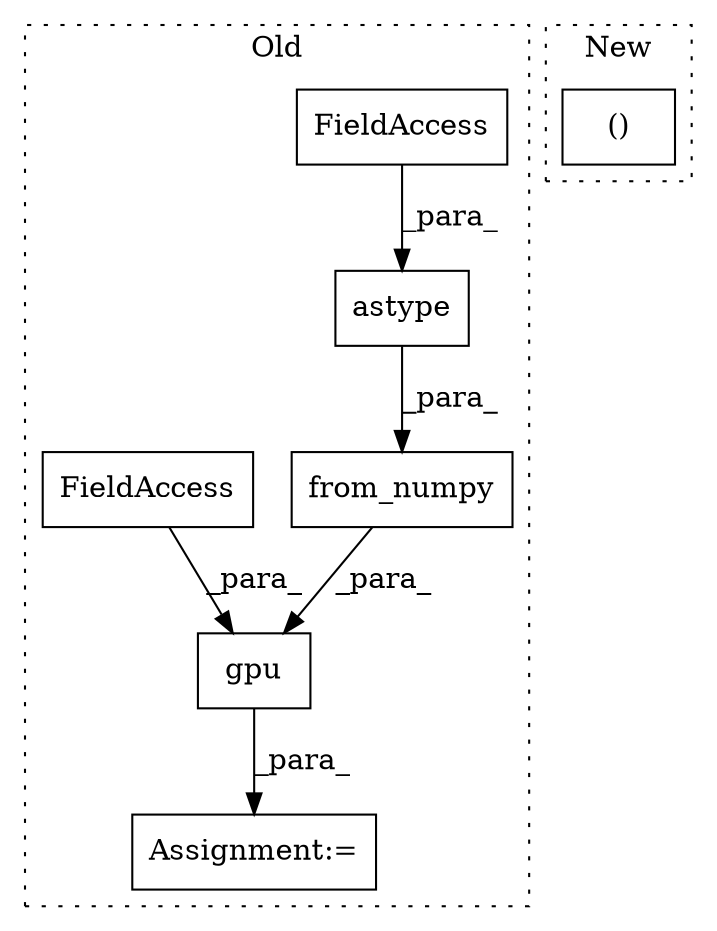 digraph G {
subgraph cluster0 {
1 [label="from_numpy" a="32" s="5174,5227" l="11,1" shape="box"];
3 [label="astype" a="32" s="5208,5226" l="7,1" shape="box"];
4 [label="FieldAccess" a="22" s="5215" l="11" shape="box"];
5 [label="Assignment:=" a="7" s="5317" l="1" shape="box"];
6 [label="gpu" a="32" s="5327,5354" l="4,1" shape="box"];
7 [label="FieldAccess" a="22" s="5340" l="14" shape="box"];
label = "Old";
style="dotted";
}
subgraph cluster1 {
2 [label="()" a="106" s="5319" l="29" shape="box"];
label = "New";
style="dotted";
}
1 -> 6 [label="_para_"];
3 -> 1 [label="_para_"];
4 -> 3 [label="_para_"];
6 -> 5 [label="_para_"];
7 -> 6 [label="_para_"];
}